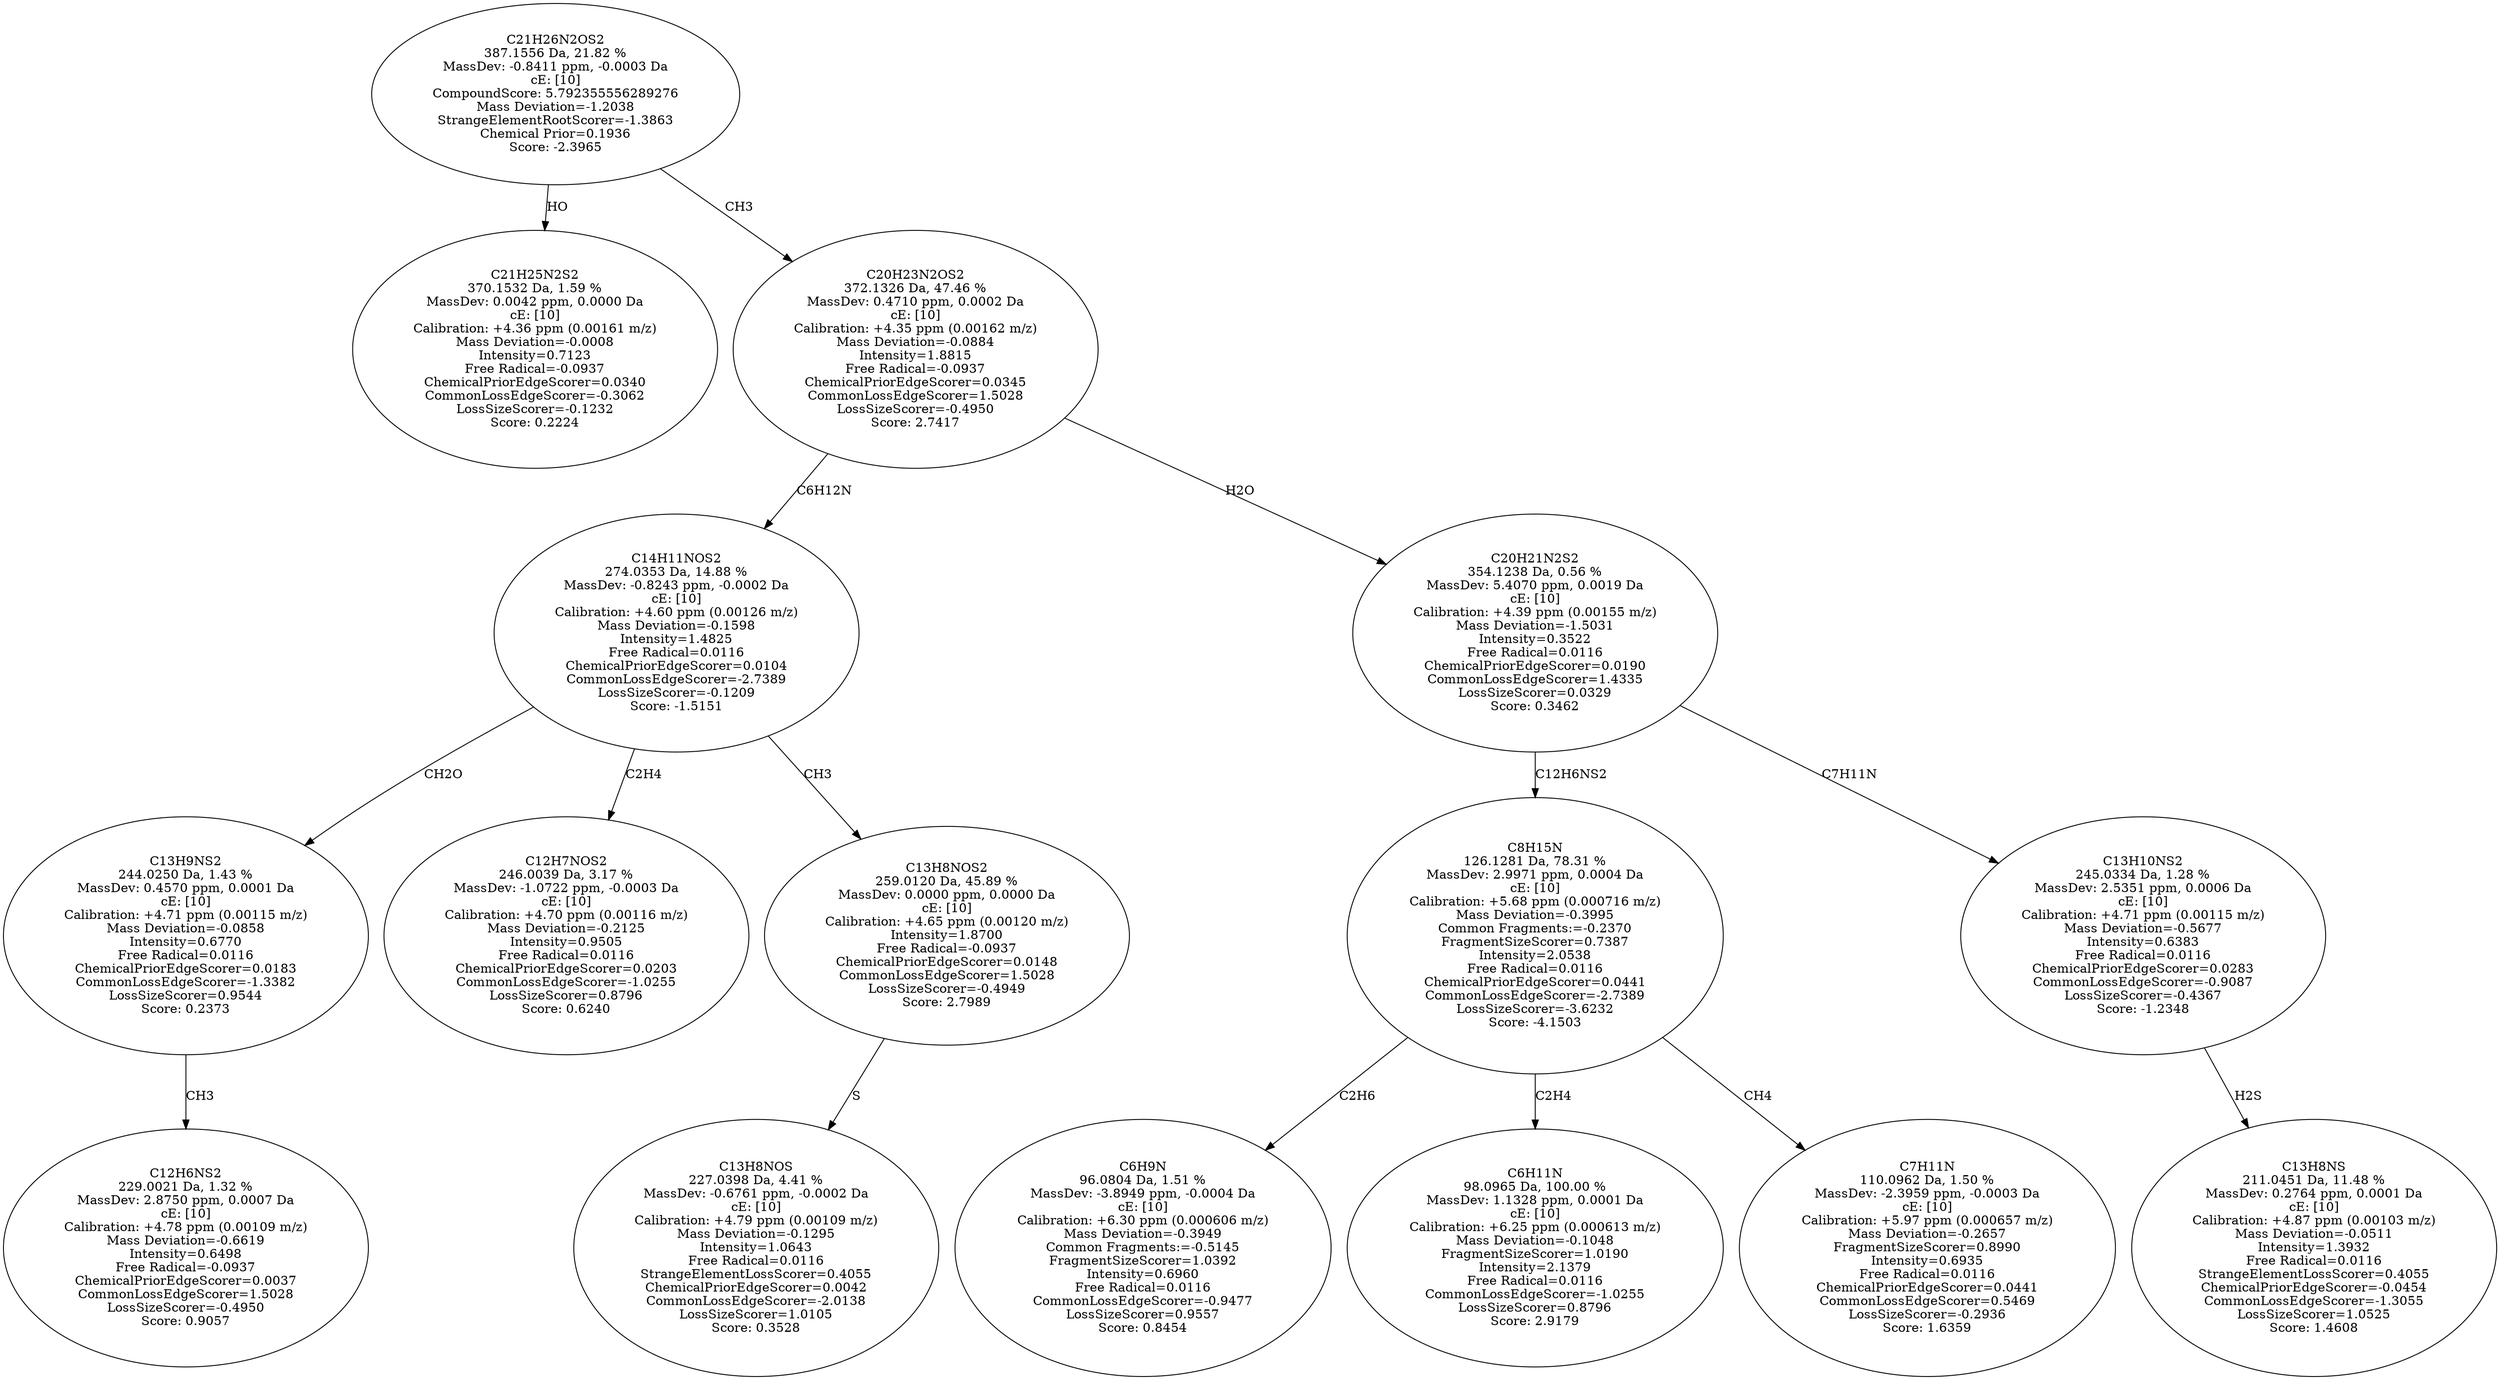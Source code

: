 strict digraph {
v1 [label="C21H25N2S2\n370.1532 Da, 1.59 %\nMassDev: 0.0042 ppm, 0.0000 Da\ncE: [10]\nCalibration: +4.36 ppm (0.00161 m/z)\nMass Deviation=-0.0008\nIntensity=0.7123\nFree Radical=-0.0937\nChemicalPriorEdgeScorer=0.0340\nCommonLossEdgeScorer=-0.3062\nLossSizeScorer=-0.1232\nScore: 0.2224"];
v2 [label="C12H6NS2\n229.0021 Da, 1.32 %\nMassDev: 2.8750 ppm, 0.0007 Da\ncE: [10]\nCalibration: +4.78 ppm (0.00109 m/z)\nMass Deviation=-0.6619\nIntensity=0.6498\nFree Radical=-0.0937\nChemicalPriorEdgeScorer=0.0037\nCommonLossEdgeScorer=1.5028\nLossSizeScorer=-0.4950\nScore: 0.9057"];
v3 [label="C13H9NS2\n244.0250 Da, 1.43 %\nMassDev: 0.4570 ppm, 0.0001 Da\ncE: [10]\nCalibration: +4.71 ppm (0.00115 m/z)\nMass Deviation=-0.0858\nIntensity=0.6770\nFree Radical=0.0116\nChemicalPriorEdgeScorer=0.0183\nCommonLossEdgeScorer=-1.3382\nLossSizeScorer=0.9544\nScore: 0.2373"];
v4 [label="C12H7NOS2\n246.0039 Da, 3.17 %\nMassDev: -1.0722 ppm, -0.0003 Da\ncE: [10]\nCalibration: +4.70 ppm (0.00116 m/z)\nMass Deviation=-0.2125\nIntensity=0.9505\nFree Radical=0.0116\nChemicalPriorEdgeScorer=0.0203\nCommonLossEdgeScorer=-1.0255\nLossSizeScorer=0.8796\nScore: 0.6240"];
v5 [label="C13H8NOS\n227.0398 Da, 4.41 %\nMassDev: -0.6761 ppm, -0.0002 Da\ncE: [10]\nCalibration: +4.79 ppm (0.00109 m/z)\nMass Deviation=-0.1295\nIntensity=1.0643\nFree Radical=0.0116\nStrangeElementLossScorer=0.4055\nChemicalPriorEdgeScorer=0.0042\nCommonLossEdgeScorer=-2.0138\nLossSizeScorer=1.0105\nScore: 0.3528"];
v6 [label="C13H8NOS2\n259.0120 Da, 45.89 %\nMassDev: 0.0000 ppm, 0.0000 Da\ncE: [10]\nCalibration: +4.65 ppm (0.00120 m/z)\nIntensity=1.8700\nFree Radical=-0.0937\nChemicalPriorEdgeScorer=0.0148\nCommonLossEdgeScorer=1.5028\nLossSizeScorer=-0.4949\nScore: 2.7989"];
v7 [label="C14H11NOS2\n274.0353 Da, 14.88 %\nMassDev: -0.8243 ppm, -0.0002 Da\ncE: [10]\nCalibration: +4.60 ppm (0.00126 m/z)\nMass Deviation=-0.1598\nIntensity=1.4825\nFree Radical=0.0116\nChemicalPriorEdgeScorer=0.0104\nCommonLossEdgeScorer=-2.7389\nLossSizeScorer=-0.1209\nScore: -1.5151"];
v8 [label="C6H9N\n96.0804 Da, 1.51 %\nMassDev: -3.8949 ppm, -0.0004 Da\ncE: [10]\nCalibration: +6.30 ppm (0.000606 m/z)\nMass Deviation=-0.3949\nCommon Fragments:=-0.5145\nFragmentSizeScorer=1.0392\nIntensity=0.6960\nFree Radical=0.0116\nCommonLossEdgeScorer=-0.9477\nLossSizeScorer=0.9557\nScore: 0.8454"];
v9 [label="C6H11N\n98.0965 Da, 100.00 %\nMassDev: 1.1328 ppm, 0.0001 Da\ncE: [10]\nCalibration: +6.25 ppm (0.000613 m/z)\nMass Deviation=-0.1048\nFragmentSizeScorer=1.0190\nIntensity=2.1379\nFree Radical=0.0116\nCommonLossEdgeScorer=-1.0255\nLossSizeScorer=0.8796\nScore: 2.9179"];
v10 [label="C7H11N\n110.0962 Da, 1.50 %\nMassDev: -2.3959 ppm, -0.0003 Da\ncE: [10]\nCalibration: +5.97 ppm (0.000657 m/z)\nMass Deviation=-0.2657\nFragmentSizeScorer=0.8990\nIntensity=0.6935\nFree Radical=0.0116\nChemicalPriorEdgeScorer=0.0441\nCommonLossEdgeScorer=0.5469\nLossSizeScorer=-0.2936\nScore: 1.6359"];
v11 [label="C8H15N\n126.1281 Da, 78.31 %\nMassDev: 2.9971 ppm, 0.0004 Da\ncE: [10]\nCalibration: +5.68 ppm (0.000716 m/z)\nMass Deviation=-0.3995\nCommon Fragments:=-0.2370\nFragmentSizeScorer=0.7387\nIntensity=2.0538\nFree Radical=0.0116\nChemicalPriorEdgeScorer=0.0441\nCommonLossEdgeScorer=-2.7389\nLossSizeScorer=-3.6232\nScore: -4.1503"];
v12 [label="C13H8NS\n211.0451 Da, 11.48 %\nMassDev: 0.2764 ppm, 0.0001 Da\ncE: [10]\nCalibration: +4.87 ppm (0.00103 m/z)\nMass Deviation=-0.0511\nIntensity=1.3932\nFree Radical=0.0116\nStrangeElementLossScorer=0.4055\nChemicalPriorEdgeScorer=-0.0454\nCommonLossEdgeScorer=-1.3055\nLossSizeScorer=1.0525\nScore: 1.4608"];
v13 [label="C13H10NS2\n245.0334 Da, 1.28 %\nMassDev: 2.5351 ppm, 0.0006 Da\ncE: [10]\nCalibration: +4.71 ppm (0.00115 m/z)\nMass Deviation=-0.5677\nIntensity=0.6383\nFree Radical=0.0116\nChemicalPriorEdgeScorer=0.0283\nCommonLossEdgeScorer=-0.9087\nLossSizeScorer=-0.4367\nScore: -1.2348"];
v14 [label="C20H21N2S2\n354.1238 Da, 0.56 %\nMassDev: 5.4070 ppm, 0.0019 Da\ncE: [10]\nCalibration: +4.39 ppm (0.00155 m/z)\nMass Deviation=-1.5031\nIntensity=0.3522\nFree Radical=0.0116\nChemicalPriorEdgeScorer=0.0190\nCommonLossEdgeScorer=1.4335\nLossSizeScorer=0.0329\nScore: 0.3462"];
v15 [label="C20H23N2OS2\n372.1326 Da, 47.46 %\nMassDev: 0.4710 ppm, 0.0002 Da\ncE: [10]\nCalibration: +4.35 ppm (0.00162 m/z)\nMass Deviation=-0.0884\nIntensity=1.8815\nFree Radical=-0.0937\nChemicalPriorEdgeScorer=0.0345\nCommonLossEdgeScorer=1.5028\nLossSizeScorer=-0.4950\nScore: 2.7417"];
v16 [label="C21H26N2OS2\n387.1556 Da, 21.82 %\nMassDev: -0.8411 ppm, -0.0003 Da\ncE: [10]\nCompoundScore: 5.792355556289276\nMass Deviation=-1.2038\nStrangeElementRootScorer=-1.3863\nChemical Prior=0.1936\nScore: -2.3965"];
v16 -> v1 [label="HO"];
v3 -> v2 [label="CH3"];
v7 -> v3 [label="CH2O"];
v7 -> v4 [label="C2H4"];
v6 -> v5 [label="S"];
v7 -> v6 [label="CH3"];
v15 -> v7 [label="C6H12N"];
v11 -> v8 [label="C2H6"];
v11 -> v9 [label="C2H4"];
v11 -> v10 [label="CH4"];
v14 -> v11 [label="C12H6NS2"];
v13 -> v12 [label="H2S"];
v14 -> v13 [label="C7H11N"];
v15 -> v14 [label="H2O"];
v16 -> v15 [label="CH3"];
}